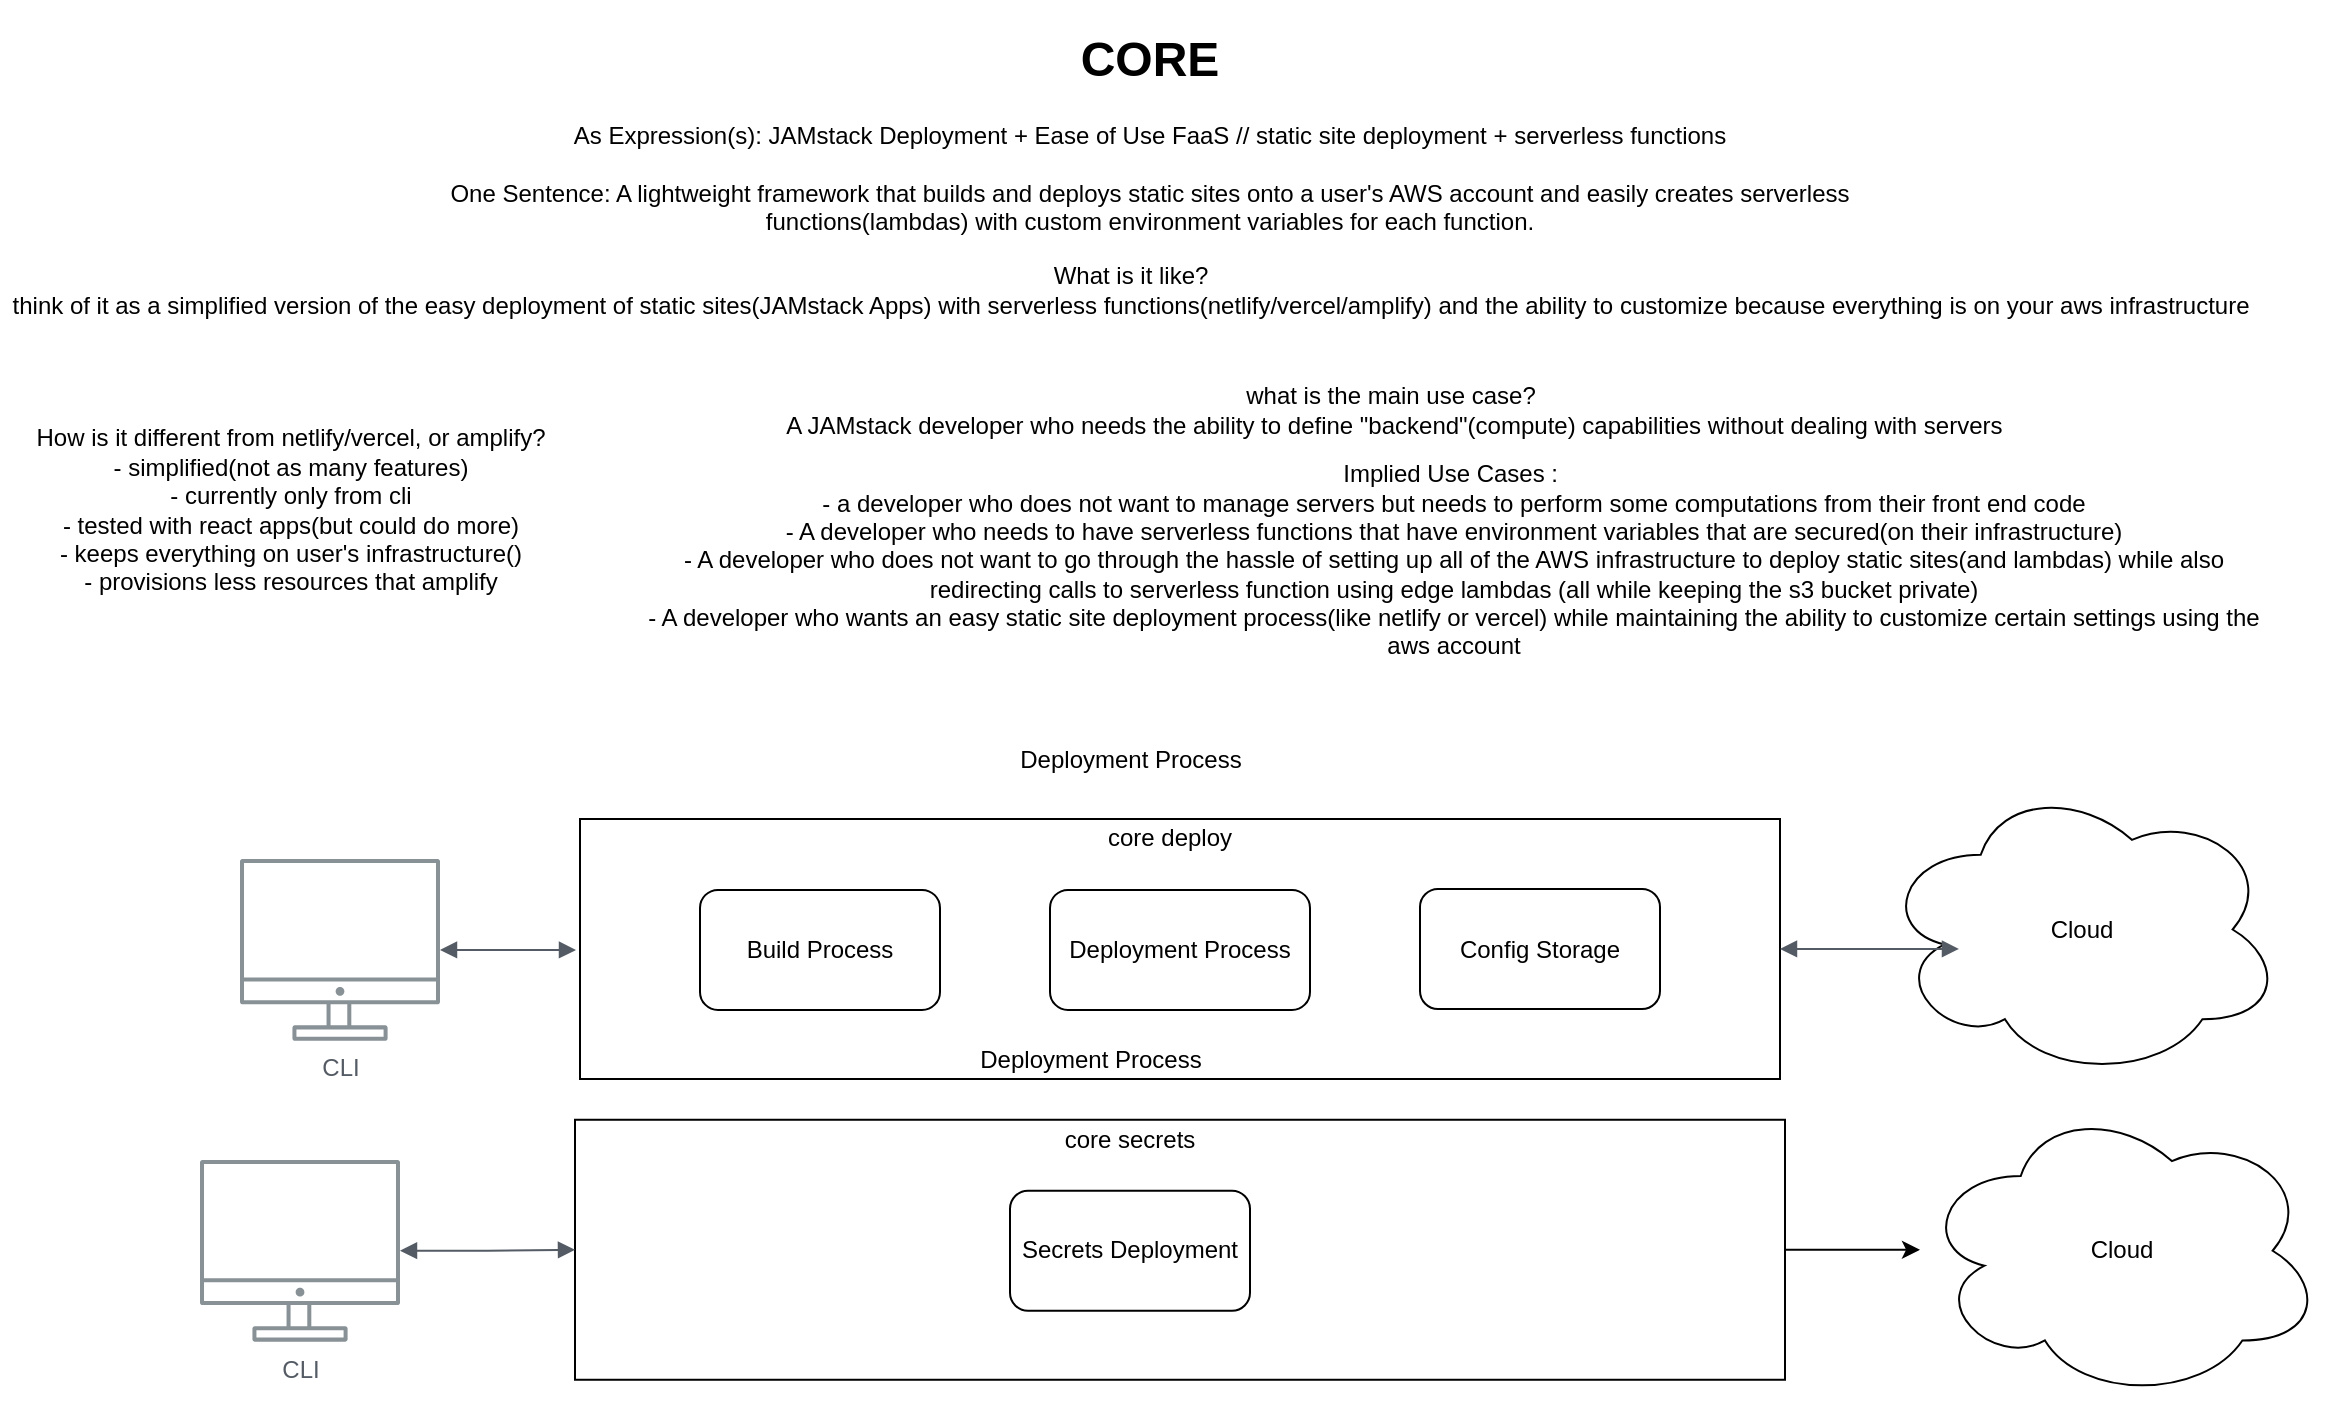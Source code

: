<mxfile version="14.6.6" type="github" pages="3">
  <diagram id="Ht1M8jgEwFfnCIfOTk4-" name="Page-1">
    <mxGraphModel dx="2355" dy="618" grid="1" gridSize="10" guides="1" tooltips="1" connect="1" arrows="1" fold="1" page="1" pageScale="1" pageWidth="1169" pageHeight="827" math="0" shadow="0">
      <root>
        <mxCell id="0" />
        <mxCell id="1" parent="0" />
        <mxCell id="DJ3haOJc1R91Hs69sXxj-11" value="" style="edgeStyle=orthogonalEdgeStyle;rounded=0;orthogonalLoop=1;jettySize=auto;html=1;" edge="1" parent="1" source="DJ3haOJc1R91Hs69sXxj-3" target="DJ3haOJc1R91Hs69sXxj-10">
          <mxGeometry relative="1" as="geometry">
            <Array as="points">
              <mxPoint x="895" y="634" />
              <mxPoint x="895" y="635" />
            </Array>
          </mxGeometry>
        </mxCell>
        <mxCell id="DJ3haOJc1R91Hs69sXxj-3" value="" style="rounded=0;whiteSpace=wrap;html=1;" vertex="1" parent="1">
          <mxGeometry x="257.5" y="569.88" width="605" height="130" as="geometry" />
        </mxCell>
        <mxCell id="UEzPUAAOIrF-is8g5C7q-109" value="CLI&lt;br&gt;" style="outlineConnect=0;gradientColor=none;fontColor=#545B64;strokeColor=none;fillColor=#879196;dashed=0;verticalLabelPosition=bottom;verticalAlign=top;align=center;html=1;fontSize=12;fontStyle=0;aspect=fixed;shape=mxgraph.aws4.illustration_desktop;pointerEvents=1;labelBackgroundColor=#ffffff;" parent="1" vertex="1">
          <mxGeometry x="90" y="439.44" width="100" height="91" as="geometry" />
        </mxCell>
        <mxCell id="eIOd0SFCmoOq624Lqe8P-1" value="Cloud" style="ellipse;shape=cloud;whiteSpace=wrap;html=1;align=center;" vertex="1" parent="1">
          <mxGeometry x="910" y="400" width="201.5" height="149.5" as="geometry" />
        </mxCell>
        <mxCell id="eIOd0SFCmoOq624Lqe8P-2" value="Deployment Process" style="text;html=1;align=center;verticalAlign=middle;resizable=0;points=[];autosize=1;strokeColor=none;" vertex="1" parent="1">
          <mxGeometry x="470" y="380" width="130" height="20" as="geometry" />
        </mxCell>
        <mxCell id="eIOd0SFCmoOq624Lqe8P-3" value="" style="rounded=0;whiteSpace=wrap;html=1;" vertex="1" parent="1">
          <mxGeometry x="260" y="419.5" width="600" height="130" as="geometry" />
        </mxCell>
        <mxCell id="eIOd0SFCmoOq624Lqe8P-4" value="Build Process" style="rounded=1;whiteSpace=wrap;html=1;" vertex="1" parent="1">
          <mxGeometry x="320" y="454.94" width="120" height="60" as="geometry" />
        </mxCell>
        <mxCell id="eIOd0SFCmoOq624Lqe8P-5" value="Deployment Process" style="rounded=1;whiteSpace=wrap;html=1;" vertex="1" parent="1">
          <mxGeometry x="495" y="454.94" width="130" height="60" as="geometry" />
        </mxCell>
        <mxCell id="eIOd0SFCmoOq624Lqe8P-6" value="Config Storage" style="rounded=1;whiteSpace=wrap;html=1;" vertex="1" parent="1">
          <mxGeometry x="680" y="454.5" width="120" height="60" as="geometry" />
        </mxCell>
        <mxCell id="eIOd0SFCmoOq624Lqe8P-7" value="core deploy" style="text;html=1;strokeColor=none;fillColor=none;align=center;verticalAlign=middle;whiteSpace=wrap;rounded=0;" vertex="1" parent="1">
          <mxGeometry x="440" y="419.44" width="230" height="20" as="geometry" />
        </mxCell>
        <mxCell id="eIOd0SFCmoOq624Lqe8P-8" value="" style="edgeStyle=orthogonalEdgeStyle;html=1;endArrow=block;elbow=vertical;startArrow=block;startFill=1;endFill=1;strokeColor=#545B64;rounded=0;" edge="1" parent="1" source="UEzPUAAOIrF-is8g5C7q-109">
          <mxGeometry width="100" relative="1" as="geometry">
            <mxPoint x="540" y="569" as="sourcePoint" />
            <mxPoint x="258" y="485" as="targetPoint" />
          </mxGeometry>
        </mxCell>
        <mxCell id="eIOd0SFCmoOq624Lqe8P-9" value="" style="edgeStyle=orthogonalEdgeStyle;html=1;endArrow=block;elbow=vertical;startArrow=block;startFill=1;endFill=1;strokeColor=#545B64;rounded=0;exitX=1;exitY=0.5;exitDx=0;exitDy=0;entryX=0.196;entryY=0.565;entryDx=0;entryDy=0;entryPerimeter=0;" edge="1" parent="1" source="eIOd0SFCmoOq624Lqe8P-3" target="eIOd0SFCmoOq624Lqe8P-1">
          <mxGeometry width="100" relative="1" as="geometry">
            <mxPoint x="540" y="569" as="sourcePoint" />
            <mxPoint x="640" y="569" as="targetPoint" />
          </mxGeometry>
        </mxCell>
        <mxCell id="eIOd0SFCmoOq624Lqe8P-11" value="Secrets Deployment" style="rounded=1;whiteSpace=wrap;html=1;" vertex="1" parent="1">
          <mxGeometry x="475" y="605.38" width="120" height="60" as="geometry" />
        </mxCell>
        <mxCell id="eIOd0SFCmoOq624Lqe8P-12" value="&lt;h1&gt;CORE&lt;/h1&gt;&lt;p&gt;As Expression(s): JAMstack Deployment + Ease of Use FaaS // static site deployment + serverless functions&lt;br&gt;&lt;br&gt;One Sentence: A lightweight framework that builds and deploys static sites&amp;nbsp;onto a user&#39;s AWS account and easily creates serverless functions(lambdas) with custom environment variables for each function.&lt;/p&gt;" style="text;html=1;strokeColor=none;fillColor=none;spacing=5;spacingTop=-20;whiteSpace=wrap;overflow=hidden;rounded=0;align=center;" vertex="1" parent="1">
          <mxGeometry x="140" y="20" width="810" height="110" as="geometry" />
        </mxCell>
        <mxCell id="eIOd0SFCmoOq624Lqe8P-13" value="Implied Use Cases :&amp;nbsp;&lt;br&gt;- a developer who does not want to manage servers but needs to perform some computations from their front end code&lt;br&gt;- A developer who needs to have serverless functions that have environment variables that are secured(on their infrastructure)&lt;br&gt;- A developer who does not want to go through the hassle of setting up all of the AWS infrastructure to deploy static sites(and lambdas) while also redirecting calls to serverless function using edge lambdas (all while keeping the s3 bucket private)&lt;br&gt;- A developer who wants an easy static site deployment process(like netlify or vercel) while maintaining the ability to customize certain settings using the aws account" style="text;html=1;strokeColor=none;fillColor=none;align=center;verticalAlign=middle;whiteSpace=wrap;rounded=0;" vertex="1" parent="1">
          <mxGeometry x="281.5" y="280" width="830" height="20" as="geometry" />
        </mxCell>
        <mxCell id="eIOd0SFCmoOq624Lqe8P-14" value="What is it like?&lt;br&gt;think of it as a simplified version of the easy deployment of static sites(JAMstack Apps) with serverless functions(netlify/vercel/amplify) and the ability to customize because everything is on your aws infrastructure" style="text;html=1;align=center;verticalAlign=middle;resizable=0;points=[];autosize=1;strokeColor=none;" vertex="1" parent="1">
          <mxGeometry x="-30" y="140" width="1130" height="30" as="geometry" />
        </mxCell>
        <mxCell id="eIOd0SFCmoOq624Lqe8P-15" style="edgeStyle=orthogonalEdgeStyle;rounded=0;orthogonalLoop=1;jettySize=auto;html=1;exitX=0.5;exitY=1;exitDx=0;exitDy=0;" edge="1" parent="1" source="eIOd0SFCmoOq624Lqe8P-13" target="eIOd0SFCmoOq624Lqe8P-13">
          <mxGeometry relative="1" as="geometry" />
        </mxCell>
        <mxCell id="eIOd0SFCmoOq624Lqe8P-16" value="what is the main use case?&lt;br&gt;&amp;nbsp;A JAMstack developer who needs the ability to define &quot;backend&quot;(compute) capabilities without dealing with servers" style="text;html=1;align=center;verticalAlign=middle;resizable=0;points=[];autosize=1;strokeColor=none;" vertex="1" parent="1">
          <mxGeometry x="350" y="200" width="630" height="30" as="geometry" />
        </mxCell>
        <mxCell id="eIOd0SFCmoOq624Lqe8P-17" value="How is it different from netlify/vercel, or amplify?&lt;br&gt;- simplified(not as many features)&lt;br&gt;- currently only from cli&lt;br&gt;- tested with react apps(but could do more)&lt;br&gt;- keeps everything on user&#39;s infrastructure()&lt;br&gt;- provisions less resources that amplify" style="text;html=1;align=center;verticalAlign=middle;resizable=0;points=[];autosize=1;strokeColor=none;" vertex="1" parent="1">
          <mxGeometry x="-20" y="220" width="270" height="90" as="geometry" />
        </mxCell>
        <mxCell id="DJ3haOJc1R91Hs69sXxj-1" value="CLI&lt;br&gt;" style="outlineConnect=0;gradientColor=none;fontColor=#545B64;strokeColor=none;fillColor=#879196;dashed=0;verticalLabelPosition=bottom;verticalAlign=top;align=center;html=1;fontSize=12;fontStyle=0;aspect=fixed;shape=mxgraph.aws4.illustration_desktop;pointerEvents=1;labelBackgroundColor=#ffffff;" vertex="1" parent="1">
          <mxGeometry x="70" y="589.88" width="100" height="91" as="geometry" />
        </mxCell>
        <mxCell id="DJ3haOJc1R91Hs69sXxj-2" value="Deployment Process" style="text;html=1;align=center;verticalAlign=middle;resizable=0;points=[];autosize=1;strokeColor=none;" vertex="1" parent="1">
          <mxGeometry x="450" y="530.44" width="130" height="20" as="geometry" />
        </mxCell>
        <mxCell id="DJ3haOJc1R91Hs69sXxj-7" value="core secrets" style="text;html=1;strokeColor=none;fillColor=none;align=center;verticalAlign=middle;whiteSpace=wrap;rounded=0;" vertex="1" parent="1">
          <mxGeometry x="420" y="569.88" width="230" height="20" as="geometry" />
        </mxCell>
        <mxCell id="DJ3haOJc1R91Hs69sXxj-8" value="" style="edgeStyle=orthogonalEdgeStyle;html=1;endArrow=block;elbow=vertical;startArrow=block;startFill=1;endFill=1;strokeColor=#545B64;rounded=0;entryX=0;entryY=0.5;entryDx=0;entryDy=0;" edge="1" parent="1" source="DJ3haOJc1R91Hs69sXxj-1" target="DJ3haOJc1R91Hs69sXxj-3">
          <mxGeometry width="100" relative="1" as="geometry">
            <mxPoint x="520" y="719.44" as="sourcePoint" />
            <mxPoint x="238" y="635.44" as="targetPoint" />
          </mxGeometry>
        </mxCell>
        <mxCell id="DJ3haOJc1R91Hs69sXxj-10" value="Cloud" style="ellipse;shape=cloud;whiteSpace=wrap;html=1;align=center;" vertex="1" parent="1">
          <mxGeometry x="930" y="560.63" width="201.5" height="149.5" as="geometry" />
        </mxCell>
      </root>
    </mxGraphModel>
  </diagram>
  <diagram id="_DQqV1fVRcEvpH1edNQo" name="Page-2">
    <mxGraphModel dx="1186" dy="618" grid="1" gridSize="10" guides="1" tooltips="1" connect="1" arrows="1" fold="1" page="1" pageScale="1" pageWidth="850" pageHeight="1100" math="0" shadow="0">
      <root>
        <mxCell id="YWqQUSjZRFtSkR_RxzWw-0" />
        <mxCell id="YWqQUSjZRFtSkR_RxzWw-1" parent="YWqQUSjZRFtSkR_RxzWw-0" />
        <mxCell id="YWqQUSjZRFtSkR_RxzWw-2" value="CLI&lt;br&gt;" style="outlineConnect=0;gradientColor=none;fontColor=#545B64;strokeColor=none;fillColor=#879196;dashed=0;verticalLabelPosition=bottom;verticalAlign=top;align=center;html=1;fontSize=12;fontStyle=0;aspect=fixed;shape=mxgraph.aws4.illustration_desktop;pointerEvents=1;labelBackgroundColor=#ffffff;" vertex="1" parent="YWqQUSjZRFtSkR_RxzWw-1">
          <mxGeometry x="280" y="99.44" width="100" height="91" as="geometry" />
        </mxCell>
        <mxCell id="YWqQUSjZRFtSkR_RxzWw-3" value="Deployment Process" style="text;html=1;align=center;verticalAlign=middle;resizable=0;points=[];autosize=1;strokeColor=none;" vertex="1" parent="YWqQUSjZRFtSkR_RxzWw-1">
          <mxGeometry x="660" y="40" width="130" height="20" as="geometry" />
        </mxCell>
        <mxCell id="YWqQUSjZRFtSkR_RxzWw-4" value="" style="rounded=0;whiteSpace=wrap;html=1;" vertex="1" parent="YWqQUSjZRFtSkR_RxzWw-1">
          <mxGeometry x="450" y="79.5" width="600" height="130" as="geometry" />
        </mxCell>
        <mxCell id="YWqQUSjZRFtSkR_RxzWw-5" value="Build Process" style="rounded=1;whiteSpace=wrap;html=1;" vertex="1" parent="YWqQUSjZRFtSkR_RxzWw-1">
          <mxGeometry x="470" y="109" width="120" height="60" as="geometry" />
        </mxCell>
        <mxCell id="YWqQUSjZRFtSkR_RxzWw-6" value="Deployment Process" style="rounded=1;whiteSpace=wrap;html=1;" vertex="1" parent="YWqQUSjZRFtSkR_RxzWw-1">
          <mxGeometry x="610" y="109" width="130" height="60" as="geometry" />
        </mxCell>
        <mxCell id="YWqQUSjZRFtSkR_RxzWw-7" value="Config Storage" style="rounded=1;whiteSpace=wrap;html=1;" vertex="1" parent="YWqQUSjZRFtSkR_RxzWw-1">
          <mxGeometry x="760" y="109" width="120" height="60" as="geometry" />
        </mxCell>
        <mxCell id="YWqQUSjZRFtSkR_RxzWw-8" value="core deploy" style="text;html=1;strokeColor=none;fillColor=none;align=center;verticalAlign=middle;whiteSpace=wrap;rounded=0;" vertex="1" parent="YWqQUSjZRFtSkR_RxzWw-1">
          <mxGeometry x="630" y="79.44" width="230" height="20" as="geometry" />
        </mxCell>
        <mxCell id="YWqQUSjZRFtSkR_RxzWw-9" value="" style="edgeStyle=orthogonalEdgeStyle;html=1;endArrow=block;elbow=vertical;startArrow=block;startFill=1;endFill=1;strokeColor=#545B64;rounded=0;" edge="1" parent="YWqQUSjZRFtSkR_RxzWw-1" source="YWqQUSjZRFtSkR_RxzWw-2">
          <mxGeometry width="100" relative="1" as="geometry">
            <mxPoint x="730" y="229" as="sourcePoint" />
            <mxPoint x="448" y="145" as="targetPoint" />
          </mxGeometry>
        </mxCell>
        <mxCell id="gAit4ke1a6t-_kXfwptP-19" value="" style="edgeStyle=orthogonalEdgeStyle;rounded=0;orthogonalLoop=1;jettySize=auto;html=1;" edge="1" parent="YWqQUSjZRFtSkR_RxzWw-1" target="gAit4ke1a6t-_kXfwptP-0">
          <mxGeometry relative="1" as="geometry">
            <mxPoint x="1050" y="139" as="sourcePoint" />
          </mxGeometry>
        </mxCell>
        <mxCell id="gAit4ke1a6t-_kXfwptP-0" value="Cloud" style="ellipse;shape=cloud;whiteSpace=wrap;html=1;align=center;" vertex="1" parent="YWqQUSjZRFtSkR_RxzWw-1">
          <mxGeometry x="1110" y="64.25" width="201.5" height="149.5" as="geometry" />
        </mxCell>
        <mxCell id="gAit4ke1a6t-_kXfwptP-4" value="Problem Faced: if a deployment fails, how do we remove everything that was created without removing what was already there?" style="text;html=1;align=center;verticalAlign=middle;resizable=0;points=[];autosize=1;strokeColor=none;" vertex="1" parent="YWqQUSjZRFtSkR_RxzWw-1">
          <mxGeometry x="360" y="270" width="690" height="20" as="geometry" />
        </mxCell>
        <mxCell id="gAit4ke1a6t-_kXfwptP-7" value="AWS Lambdas Before deploy" style="text;html=1;align=center;verticalAlign=middle;resizable=0;points=[];autosize=1;strokeColor=none;" vertex="1" parent="YWqQUSjZRFtSkR_RxzWw-1">
          <mxGeometry x="355" y="320" width="170" height="20" as="geometry" />
        </mxCell>
        <mxCell id="gAit4ke1a6t-_kXfwptP-15" value="" style="edgeStyle=orthogonalEdgeStyle;rounded=0;orthogonalLoop=1;jettySize=auto;html=1;" edge="1" parent="YWqQUSjZRFtSkR_RxzWw-1" source="gAit4ke1a6t-_kXfwptP-8" target="gAit4ke1a6t-_kXfwptP-10">
          <mxGeometry relative="1" as="geometry" />
        </mxCell>
        <mxCell id="gAit4ke1a6t-_kXfwptP-8" value="someFunction 1&lt;br&gt;function 2&lt;br&gt;function 3&lt;br&gt;" style="whiteSpace=wrap;html=1;" vertex="1" parent="YWqQUSjZRFtSkR_RxzWw-1">
          <mxGeometry x="610" y="350" width="120" height="60" as="geometry" />
        </mxCell>
        <mxCell id="gAit4ke1a6t-_kXfwptP-9" value="my project" style="text;html=1;align=center;verticalAlign=middle;resizable=0;points=[];autosize=1;strokeColor=none;" vertex="1" parent="YWqQUSjZRFtSkR_RxzWw-1">
          <mxGeometry x="640" y="320" width="70" height="20" as="geometry" />
        </mxCell>
        <mxCell id="gAit4ke1a6t-_kXfwptP-12" value="" style="edgeStyle=orthogonalEdgeStyle;rounded=0;orthogonalLoop=1;jettySize=auto;html=1;" edge="1" parent="YWqQUSjZRFtSkR_RxzWw-1" source="gAit4ke1a6t-_kXfwptP-10" target="gAit4ke1a6t-_kXfwptP-11">
          <mxGeometry relative="1" as="geometry" />
        </mxCell>
        <mxCell id="gAit4ke1a6t-_kXfwptP-13" value="failure when deploying function 3&amp;nbsp;" style="edgeLabel;html=1;align=center;verticalAlign=middle;resizable=0;points=[];" vertex="1" connectable="0" parent="gAit4ke1a6t-_kXfwptP-12">
          <mxGeometry x="-0.2" relative="1" as="geometry">
            <mxPoint as="offset" />
          </mxGeometry>
        </mxCell>
        <mxCell id="gAit4ke1a6t-_kXfwptP-10" value="deployment process" style="shape=process;whiteSpace=wrap;html=1;backgroundOutline=1;" vertex="1" parent="YWqQUSjZRFtSkR_RxzWw-1">
          <mxGeometry x="770" y="350" width="120" height="60" as="geometry" />
        </mxCell>
        <mxCell id="gAit4ke1a6t-_kXfwptP-35" value="" style="edgeStyle=orthogonalEdgeStyle;rounded=0;orthogonalLoop=1;jettySize=auto;html=1;" edge="1" parent="YWqQUSjZRFtSkR_RxzWw-1" source="gAit4ke1a6t-_kXfwptP-11" target="gAit4ke1a6t-_kXfwptP-34">
          <mxGeometry relative="1" as="geometry" />
        </mxCell>
        <mxCell id="gAit4ke1a6t-_kXfwptP-36" value="delete" style="edgeLabel;html=1;align=center;verticalAlign=middle;resizable=0;points=[];" vertex="1" connectable="0" parent="gAit4ke1a6t-_kXfwptP-35">
          <mxGeometry x="-0.412" y="1" relative="1" as="geometry">
            <mxPoint as="offset" />
          </mxGeometry>
        </mxCell>
        <mxCell id="gAit4ke1a6t-_kXfwptP-11" value="function 1&lt;br&gt;someFunction1&lt;br&gt;new function 2&lt;br&gt;old function 3" style="ellipse;shape=cloud;whiteSpace=wrap;html=1;" vertex="1" parent="YWqQUSjZRFtSkR_RxzWw-1">
          <mxGeometry x="1130" y="327.5" width="190.75" height="105" as="geometry" />
        </mxCell>
        <mxCell id="gAit4ke1a6t-_kXfwptP-16" value="AWS Lambdas after Deploy failed" style="text;html=1;align=center;verticalAlign=middle;resizable=0;points=[];autosize=1;strokeColor=none;" vertex="1" parent="YWqQUSjZRFtSkR_RxzWw-1">
          <mxGeometry x="1110" y="280" width="200" height="20" as="geometry" />
        </mxCell>
        <mxCell id="gAit4ke1a6t-_kXfwptP-17" value="Problems: &lt;br&gt;- if we delete, we are deleting potentially critical infrastructure we did not create&amp;nbsp;&lt;br&gt;- unable to retrieve the previous deployment" style="text;html=1;align=center;verticalAlign=middle;resizable=0;points=[];autosize=1;strokeColor=none;" vertex="1" parent="YWqQUSjZRFtSkR_RxzWw-1">
          <mxGeometry x="340" y="425" width="440" height="50" as="geometry" />
        </mxCell>
        <mxCell id="gAit4ke1a6t-_kXfwptP-20" value="&lt;span&gt;function 1&lt;/span&gt;&lt;br&gt;&lt;span&gt;function 2&lt;/span&gt;&lt;br&gt;&lt;span&gt;function 3&lt;/span&gt;" style="ellipse;shape=cloud;whiteSpace=wrap;html=1;" vertex="1" parent="YWqQUSjZRFtSkR_RxzWw-1">
          <mxGeometry x="380" y="340" width="120" height="80" as="geometry" />
        </mxCell>
        <mxCell id="gAit4ke1a6t-_kXfwptP-21" value="Note: function 2 and 3 have the same name as a function already on the aws infrastructure" style="text;html=1;align=center;verticalAlign=middle;resizable=0;points=[];autosize=1;strokeColor=none;" vertex="1" parent="YWqQUSjZRFtSkR_RxzWw-1">
          <mxGeometry x="510" y="300" width="500" height="20" as="geometry" />
        </mxCell>
        <mxCell id="gAit4ke1a6t-_kXfwptP-22" value="Possible solutions: TBD" style="text;html=1;align=center;verticalAlign=middle;resizable=0;points=[];autosize=1;strokeColor=none;" vertex="1" parent="YWqQUSjZRFtSkR_RxzWw-1">
          <mxGeometry x="215" y="490" width="140" height="20" as="geometry" />
        </mxCell>
        <mxCell id="gAit4ke1a6t-_kXfwptP-23" value="How we solved this: versioning" style="text;html=1;align=center;verticalAlign=middle;resizable=0;points=[];autosize=1;strokeColor=none;" vertex="1" parent="YWqQUSjZRFtSkR_RxzWw-1">
          <mxGeometry x="510" y="610" width="180" height="20" as="geometry" />
        </mxCell>
        <mxCell id="gAit4ke1a6t-_kXfwptP-24" value="AWS Lambdas Before deploy&lt;br&gt;user has specific functions" style="text;html=1;align=center;verticalAlign=middle;resizable=0;points=[];autosize=1;strokeColor=none;" vertex="1" parent="YWqQUSjZRFtSkR_RxzWw-1">
          <mxGeometry x="222.5" y="655" width="170" height="30" as="geometry" />
        </mxCell>
        <mxCell id="gAit4ke1a6t-_kXfwptP-25" value="" style="edgeStyle=orthogonalEdgeStyle;rounded=0;orthogonalLoop=1;jettySize=auto;html=1;" edge="1" parent="YWqQUSjZRFtSkR_RxzWw-1" source="gAit4ke1a6t-_kXfwptP-26" target="gAit4ke1a6t-_kXfwptP-30">
          <mxGeometry relative="1" as="geometry" />
        </mxCell>
        <mxCell id="gAit4ke1a6t-_kXfwptP-26" value="someFunction 1&lt;br&gt;function 2&lt;br&gt;function 3&lt;br&gt;" style="whiteSpace=wrap;html=1;" vertex="1" parent="YWqQUSjZRFtSkR_RxzWw-1">
          <mxGeometry x="477.5" y="690" width="120" height="60" as="geometry" />
        </mxCell>
        <mxCell id="gAit4ke1a6t-_kXfwptP-27" value="my project" style="text;html=1;align=center;verticalAlign=middle;resizable=0;points=[];autosize=1;strokeColor=none;" vertex="1" parent="YWqQUSjZRFtSkR_RxzWw-1">
          <mxGeometry x="507.5" y="660" width="70" height="20" as="geometry" />
        </mxCell>
        <mxCell id="gAit4ke1a6t-_kXfwptP-28" value="" style="edgeStyle=orthogonalEdgeStyle;rounded=0;orthogonalLoop=1;jettySize=auto;html=1;entryX=0.079;entryY=0.5;entryDx=0;entryDy=0;entryPerimeter=0;" edge="1" parent="YWqQUSjZRFtSkR_RxzWw-1" source="gAit4ke1a6t-_kXfwptP-30" target="gAit4ke1a6t-_kXfwptP-32">
          <mxGeometry relative="1" as="geometry">
            <mxPoint x="997.5" y="720" as="targetPoint" />
          </mxGeometry>
        </mxCell>
        <mxCell id="gAit4ke1a6t-_kXfwptP-29" value="failure when deploying function 3&amp;nbsp;" style="edgeLabel;html=1;align=center;verticalAlign=middle;resizable=0;points=[];" vertex="1" connectable="0" parent="gAit4ke1a6t-_kXfwptP-28">
          <mxGeometry x="-0.2" relative="1" as="geometry">
            <mxPoint as="offset" />
          </mxGeometry>
        </mxCell>
        <mxCell id="gAit4ke1a6t-_kXfwptP-30" value="deployment process" style="shape=process;whiteSpace=wrap;html=1;backgroundOutline=1;" vertex="1" parent="YWqQUSjZRFtSkR_RxzWw-1">
          <mxGeometry x="637.5" y="690" width="120" height="60" as="geometry" />
        </mxCell>
        <mxCell id="gAit4ke1a6t-_kXfwptP-31" value="&lt;span&gt;function 1&lt;/span&gt;&lt;br&gt;&lt;span&gt;function 2&lt;/span&gt;&lt;br&gt;&lt;span&gt;function 3&lt;/span&gt;" style="ellipse;shape=cloud;whiteSpace=wrap;html=1;" vertex="1" parent="YWqQUSjZRFtSkR_RxzWw-1">
          <mxGeometry x="247.5" y="680" width="120" height="80" as="geometry" />
        </mxCell>
        <mxCell id="gAit4ke1a6t-_kXfwptP-38" value="" style="edgeStyle=orthogonalEdgeStyle;rounded=0;orthogonalLoop=1;jettySize=auto;html=1;" edge="1" parent="YWqQUSjZRFtSkR_RxzWw-1" source="gAit4ke1a6t-_kXfwptP-32" target="gAit4ke1a6t-_kXfwptP-37">
          <mxGeometry relative="1" as="geometry" />
        </mxCell>
        <mxCell id="gAit4ke1a6t-_kXfwptP-32" value="function 1&lt;br&gt;someFunction1 v1&lt;br&gt;function 2&lt;br&gt;function 2 v1&lt;br&gt;old function 3" style="ellipse;shape=cloud;whiteSpace=wrap;html=1;" vertex="1" parent="YWqQUSjZRFtSkR_RxzWw-1">
          <mxGeometry x="995" y="667.5" width="190.75" height="105" as="geometry" />
        </mxCell>
        <mxCell id="gAit4ke1a6t-_kXfwptP-33" value="deleting only deletes the deployed version of this build" style="text;html=1;align=center;verticalAlign=middle;resizable=0;points=[];autosize=1;strokeColor=none;" vertex="1" parent="YWqQUSjZRFtSkR_RxzWw-1">
          <mxGeometry x="695" y="840" width="300" height="20" as="geometry" />
        </mxCell>
        <mxCell id="gAit4ke1a6t-_kXfwptP-34" value="function 1&lt;br&gt;old function 3" style="ellipse;shape=cloud;whiteSpace=wrap;html=1;" vertex="1" parent="YWqQUSjZRFtSkR_RxzWw-1">
          <mxGeometry x="1165.38" y="470" width="120" height="80" as="geometry" />
        </mxCell>
        <mxCell id="gAit4ke1a6t-_kXfwptP-37" value="function 1&lt;br&gt;function 2&lt;br&gt;function 3" style="ellipse;shape=cloud;whiteSpace=wrap;html=1;" vertex="1" parent="YWqQUSjZRFtSkR_RxzWw-1">
          <mxGeometry x="1030.38" y="810" width="120" height="80" as="geometry" />
        </mxCell>
        <mxCell id="re67dTE1wRsbyZqnSVIf-0" value="think about multi tenancy" style="text;html=1;align=center;verticalAlign=middle;resizable=0;points=[];autosize=1;strokeColor=none;" vertex="1" parent="YWqQUSjZRFtSkR_RxzWw-1">
          <mxGeometry x="650" y="530" width="150" height="20" as="geometry" />
        </mxCell>
      </root>
    </mxGraphModel>
  </diagram>
  <diagram id="Sd1p1HcNQbVeMWWmCRMC" name="Page-3">
    <mxGraphModel dx="1186" dy="618" grid="1" gridSize="10" guides="1" tooltips="1" connect="1" arrows="1" fold="1" page="1" pageScale="1" pageWidth="850" pageHeight="1100" math="0" shadow="0">
      <root>
        <mxCell id="jMvkovBuoHrUsS4-bNUf-0" />
        <mxCell id="jMvkovBuoHrUsS4-bNUf-1" parent="jMvkovBuoHrUsS4-bNUf-0" />
        <mxCell id="ijDBPvHtkqdA_Prwevkj-14" value="" style="rounded=1;whiteSpace=wrap;html=1;" vertex="1" parent="jMvkovBuoHrUsS4-bNUf-1">
          <mxGeometry x="310" y="310" width="180" height="130" as="geometry" />
        </mxCell>
        <mxCell id="1zZ-kXXonkYbU6ajhqvE-32" value="" style="rounded=1;whiteSpace=wrap;html=1;" vertex="1" parent="jMvkovBuoHrUsS4-bNUf-1">
          <mxGeometry x="220" y="670" width="260" height="320" as="geometry" />
        </mxCell>
        <mxCell id="ijDBPvHtkqdA_Prwevkj-8" value="" style="rounded=1;whiteSpace=wrap;html=1;" vertex="1" parent="jMvkovBuoHrUsS4-bNUf-1">
          <mxGeometry x="270" y="850" width="180" height="130" as="geometry" />
        </mxCell>
        <mxCell id="1zZ-kXXonkYbU6ajhqvE-0" value="CLI&lt;br&gt;" style="outlineConnect=0;gradientColor=none;fontColor=#545B64;strokeColor=none;fillColor=#879196;dashed=0;verticalLabelPosition=bottom;verticalAlign=top;align=center;html=1;fontSize=12;fontStyle=0;aspect=fixed;shape=mxgraph.aws4.illustration_desktop;pointerEvents=1;labelBackgroundColor=#ffffff;" vertex="1" parent="jMvkovBuoHrUsS4-bNUf-1">
          <mxGeometry x="280" y="99.44" width="100" height="91" as="geometry" />
        </mxCell>
        <mxCell id="1zZ-kXXonkYbU6ajhqvE-1" value="Secret Deployment Process" style="text;html=1;align=center;verticalAlign=middle;resizable=0;points=[];autosize=1;strokeColor=none;" vertex="1" parent="jMvkovBuoHrUsS4-bNUf-1">
          <mxGeometry x="645" y="40" width="160" height="20" as="geometry" />
        </mxCell>
        <mxCell id="1zZ-kXXonkYbU6ajhqvE-2" value="" style="rounded=0;whiteSpace=wrap;html=1;" vertex="1" parent="jMvkovBuoHrUsS4-bNUf-1">
          <mxGeometry x="450" y="79.5" width="600" height="130" as="geometry" />
        </mxCell>
        <mxCell id="1zZ-kXXonkYbU6ajhqvE-6" value="core secrets" style="text;html=1;strokeColor=none;fillColor=none;align=center;verticalAlign=middle;whiteSpace=wrap;rounded=0;" vertex="1" parent="jMvkovBuoHrUsS4-bNUf-1">
          <mxGeometry x="630" y="79.44" width="230" height="20" as="geometry" />
        </mxCell>
        <mxCell id="1zZ-kXXonkYbU6ajhqvE-7" value="" style="edgeStyle=orthogonalEdgeStyle;html=1;endArrow=block;elbow=vertical;startArrow=block;startFill=1;endFill=1;strokeColor=#545B64;rounded=0;" edge="1" parent="jMvkovBuoHrUsS4-bNUf-1" source="1zZ-kXXonkYbU6ajhqvE-0">
          <mxGeometry width="100" relative="1" as="geometry">
            <mxPoint x="730" y="229" as="sourcePoint" />
            <mxPoint x="448" y="145" as="targetPoint" />
          </mxGeometry>
        </mxCell>
        <mxCell id="1zZ-kXXonkYbU6ajhqvE-8" value="" style="edgeStyle=orthogonalEdgeStyle;rounded=0;orthogonalLoop=1;jettySize=auto;html=1;" edge="1" parent="jMvkovBuoHrUsS4-bNUf-1" target="1zZ-kXXonkYbU6ajhqvE-10">
          <mxGeometry relative="1" as="geometry">
            <mxPoint x="1050" y="139" as="sourcePoint" />
          </mxGeometry>
        </mxCell>
        <mxCell id="1zZ-kXXonkYbU6ajhqvE-9" value="Secrets Deployment" style="rounded=1;whiteSpace=wrap;html=1;" vertex="1" parent="jMvkovBuoHrUsS4-bNUf-1">
          <mxGeometry x="690" y="109" width="120" height="60" as="geometry" />
        </mxCell>
        <mxCell id="1zZ-kXXonkYbU6ajhqvE-10" value="Cloud" style="ellipse;shape=cloud;whiteSpace=wrap;html=1;align=center;" vertex="1" parent="jMvkovBuoHrUsS4-bNUf-1">
          <mxGeometry x="1110" y="64.25" width="201.5" height="149.5" as="geometry" />
        </mxCell>
        <mxCell id="1zZ-kXXonkYbU6ajhqvE-11" value="Problem Faced: How do we add environment variables to lambdas(on aws)&lt;br&gt;- lambdas are deployed during the deployment process and each one can have different environment variables&lt;br&gt;" style="text;html=1;align=center;verticalAlign=middle;resizable=0;points=[];autosize=1;strokeColor=none;" vertex="1" parent="jMvkovBuoHrUsS4-bNUf-1">
          <mxGeometry x="470" y="250" width="600" height="30" as="geometry" />
        </mxCell>
        <mxCell id="1zZ-kXXonkYbU6ajhqvE-13" value="function 1&lt;br&gt;env var 1: &quot;hello world&quot;" style="rounded=0;whiteSpace=wrap;html=1;" vertex="1" parent="jMvkovBuoHrUsS4-bNUf-1">
          <mxGeometry x="340" y="350" width="120" height="60" as="geometry" />
        </mxCell>
        <mxCell id="1zZ-kXXonkYbU6ajhqvE-14" value="function 2&lt;br&gt;env var 1: &quot;goodbye world&quot;" style="rounded=0;whiteSpace=wrap;html=1;" vertex="1" parent="jMvkovBuoHrUsS4-bNUf-1">
          <mxGeometry x="340" y="460" width="120" height="60" as="geometry" />
        </mxCell>
        <mxCell id="1zZ-kXXonkYbU6ajhqvE-15" value="deployment runtime&lt;br&gt;what will env var 1 be?" style="shape=process;whiteSpace=wrap;html=1;backgroundOutline=1;" vertex="1" parent="jMvkovBuoHrUsS4-bNUf-1">
          <mxGeometry x="580" y="390" width="280" height="80" as="geometry" />
        </mxCell>
        <mxCell id="1zZ-kXXonkYbU6ajhqvE-16" value="Possible solutions: TBD" style="text;html=1;strokeColor=none;fillColor=none;align=center;verticalAlign=middle;whiteSpace=wrap;rounded=0;" vertex="1" parent="jMvkovBuoHrUsS4-bNUf-1">
          <mxGeometry x="340" y="540" width="160" height="20" as="geometry" />
        </mxCell>
        <mxCell id="1zZ-kXXonkYbU6ajhqvE-17" value="Our solution:&amp;nbsp; create a .env file for each lambda and deploy the secrets after the lambdas are created&amp;nbsp;" style="text;html=1;align=center;verticalAlign=middle;resizable=0;points=[];autosize=1;strokeColor=none;" vertex="1" parent="jMvkovBuoHrUsS4-bNUf-1">
          <mxGeometry x="320" y="610" width="560" height="20" as="geometry" />
        </mxCell>
        <mxCell id="1zZ-kXXonkYbU6ajhqvE-19" value="Aws Lambdas&lt;br&gt;function 1&lt;br&gt;env var 1: &quot;goodbye world&quot;&lt;br&gt;function 2&lt;br&gt;env var 1: &quot;goodbye world&quot;" style="ellipse;shape=cloud;whiteSpace=wrap;html=1;" vertex="1" parent="jMvkovBuoHrUsS4-bNUf-1">
          <mxGeometry x="1000" y="340" width="251" height="160" as="geometry" />
        </mxCell>
        <mxCell id="1zZ-kXXonkYbU6ajhqvE-20" value="Problems:&lt;br&gt;stripe secrets could be sent to the wrong app&lt;br&gt;developer could have buggy code&lt;br&gt;microservices are using wrong values as inputs&lt;br&gt;" style="text;html=1;align=center;verticalAlign=middle;resizable=0;points=[];autosize=1;strokeColor=none;" vertex="1" parent="jMvkovBuoHrUsS4-bNUf-1">
          <mxGeometry x="1010" y="580" width="270" height="60" as="geometry" />
        </mxCell>
        <mxCell id="1zZ-kXXonkYbU6ajhqvE-22" value="Secret Deployment" style="text;html=1;align=center;verticalAlign=middle;resizable=0;points=[];autosize=1;strokeColor=none;" vertex="1" parent="jMvkovBuoHrUsS4-bNUf-1">
          <mxGeometry x="690" y="650" width="120" height="20" as="geometry" />
        </mxCell>
        <mxCell id="1zZ-kXXonkYbU6ajhqvE-23" value="" style="rounded=0;whiteSpace=wrap;html=1;" vertex="1" parent="jMvkovBuoHrUsS4-bNUf-1">
          <mxGeometry x="590" y="770.06" width="487.5" height="130" as="geometry" />
        </mxCell>
        <mxCell id="1zZ-kXXonkYbU6ajhqvE-27" value="core secrets" style="text;html=1;strokeColor=none;fillColor=none;align=center;verticalAlign=middle;whiteSpace=wrap;rounded=0;" vertex="1" parent="jMvkovBuoHrUsS4-bNUf-1">
          <mxGeometry x="657.5" y="770" width="230" height="20" as="geometry" />
        </mxCell>
        <mxCell id="1zZ-kXXonkYbU6ajhqvE-29" value="" style="edgeStyle=orthogonalEdgeStyle;rounded=0;orthogonalLoop=1;jettySize=auto;html=1;" edge="1" parent="jMvkovBuoHrUsS4-bNUf-1" target="1zZ-kXXonkYbU6ajhqvE-31">
          <mxGeometry relative="1" as="geometry">
            <mxPoint x="1077.5" y="829.56" as="sourcePoint" />
            <mxPoint x="1152.5" y="829.61" as="targetPoint" />
            <Array as="points">
              <mxPoint x="1078" y="825" />
            </Array>
          </mxGeometry>
        </mxCell>
        <mxCell id="1zZ-kXXonkYbU6ajhqvE-30" value="Secrets Deployment" style="rounded=1;whiteSpace=wrap;html=1;" vertex="1" parent="jMvkovBuoHrUsS4-bNUf-1">
          <mxGeometry x="712.5" y="680" width="120" height="60" as="geometry" />
        </mxCell>
        <mxCell id="1zZ-kXXonkYbU6ajhqvE-31" value="Cloud&lt;br&gt;function 1 &amp;amp; 2&lt;br&gt;var 1: &quot;hello world&quot;&lt;br&gt;path2/otherFunction&lt;br&gt;var 1: &quot;goodbye world&quot;" style="ellipse;shape=cloud;whiteSpace=wrap;html=1;align=center;" vertex="1" parent="jMvkovBuoHrUsS4-bNUf-1">
          <mxGeometry x="1174" y="750.56" width="201.5" height="149.5" as="geometry" />
        </mxCell>
        <mxCell id="1zZ-kXXonkYbU6ajhqvE-33" value="given the deployed function arns" style="text;html=1;align=center;verticalAlign=middle;resizable=0;points=[];autosize=1;strokeColor=none;" vertex="1" parent="jMvkovBuoHrUsS4-bNUf-1">
          <mxGeometry x="860" y="700" width="190" height="20" as="geometry" />
        </mxCell>
        <mxCell id="1zZ-kXXonkYbU6ajhqvE-34" value="single .env /folder" style="rounded=1;whiteSpace=wrap;html=1;" vertex="1" parent="jMvkovBuoHrUsS4-bNUf-1">
          <mxGeometry x="660" y="800" width="120" height="60" as="geometry" />
        </mxCell>
        <mxCell id="1zZ-kXXonkYbU6ajhqvE-35" value="deploy env variable to lambda" style="rounded=1;whiteSpace=wrap;html=1;" vertex="1" parent="jMvkovBuoHrUsS4-bNUf-1">
          <mxGeometry x="895" y="805.06" width="120" height="60" as="geometry" />
        </mxCell>
        <mxCell id="1zZ-kXXonkYbU6ajhqvE-38" value="" style="endArrow=classic;startArrow=classic;html=1;exitX=0.5;exitY=0;exitDx=0;exitDy=0;entryX=0.5;entryY=1;entryDx=0;entryDy=0;" edge="1" parent="jMvkovBuoHrUsS4-bNUf-1" source="1zZ-kXXonkYbU6ajhqvE-27" target="1zZ-kXXonkYbU6ajhqvE-30">
          <mxGeometry width="50" height="50" relative="1" as="geometry">
            <mxPoint x="820" y="660" as="sourcePoint" />
            <mxPoint x="870" y="610" as="targetPoint" />
          </mxGeometry>
        </mxCell>
        <mxCell id="1zZ-kXXonkYbU6ajhqvE-39" value="" style="edgeStyle=orthogonalEdgeStyle;html=1;endArrow=block;elbow=vertical;startArrow=block;startFill=1;endFill=1;strokeColor=#545B64;rounded=0;entryX=0.16;entryY=0.55;entryDx=0;entryDy=0;entryPerimeter=0;" edge="1" parent="jMvkovBuoHrUsS4-bNUf-1" source="1zZ-kXXonkYbU6ajhqvE-15" target="1zZ-kXXonkYbU6ajhqvE-19">
          <mxGeometry width="100" relative="1" as="geometry">
            <mxPoint x="790" y="320" as="sourcePoint" />
            <mxPoint x="890" y="320" as="targetPoint" />
            <Array as="points">
              <mxPoint x="880" y="428" />
              <mxPoint x="880" y="428" />
            </Array>
          </mxGeometry>
        </mxCell>
        <mxCell id="ijDBPvHtkqdA_Prwevkj-6" value="example outcome" style="edgeLabel;html=1;align=center;verticalAlign=middle;resizable=0;points=[];" vertex="1" connectable="0" parent="1zZ-kXXonkYbU6ajhqvE-39">
          <mxGeometry x="-0.19" relative="1" as="geometry">
            <mxPoint as="offset" />
          </mxGeometry>
        </mxCell>
        <mxCell id="1zZ-kXXonkYbU6ajhqvE-40" value="" style="endArrow=classic;startArrow=classic;html=1;exitX=1;exitY=0.5;exitDx=0;exitDy=0;entryX=0;entryY=0.25;entryDx=0;entryDy=0;" edge="1" parent="jMvkovBuoHrUsS4-bNUf-1" source="1zZ-kXXonkYbU6ajhqvE-13" target="1zZ-kXXonkYbU6ajhqvE-15">
          <mxGeometry width="50" height="50" relative="1" as="geometry">
            <mxPoint x="820" y="340" as="sourcePoint" />
            <mxPoint x="870" y="290" as="targetPoint" />
          </mxGeometry>
        </mxCell>
        <mxCell id="1zZ-kXXonkYbU6ajhqvE-41" value="" style="endArrow=classic;startArrow=classic;html=1;exitX=1;exitY=0.633;exitDx=0;exitDy=0;exitPerimeter=0;entryX=0;entryY=0.5;entryDx=0;entryDy=0;" edge="1" parent="jMvkovBuoHrUsS4-bNUf-1" source="1zZ-kXXonkYbU6ajhqvE-14" target="1zZ-kXXonkYbU6ajhqvE-15">
          <mxGeometry width="50" height="50" relative="1" as="geometry">
            <mxPoint x="820" y="340" as="sourcePoint" />
            <mxPoint x="870" y="290" as="targetPoint" />
          </mxGeometry>
        </mxCell>
        <mxCell id="ijDBPvHtkqdA_Prwevkj-0" value="function 1&lt;br&gt;var 1: &quot;hello world&quot;" style="rounded=0;whiteSpace=wrap;html=1;" vertex="1" parent="jMvkovBuoHrUsS4-bNUf-1">
          <mxGeometry x="290" y="710.06" width="120" height="60" as="geometry" />
        </mxCell>
        <mxCell id="ijDBPvHtkqdA_Prwevkj-1" value="otherFunction&lt;br&gt;var 1: &quot;goodbye world&quot;" style="rounded=0;whiteSpace=wrap;html=1;" vertex="1" parent="jMvkovBuoHrUsS4-bNUf-1">
          <mxGeometry x="300" y="885" width="120" height="60" as="geometry" />
        </mxCell>
        <mxCell id="ijDBPvHtkqdA_Prwevkj-2" value="" style="endArrow=classic;startArrow=classic;html=1;exitX=1;exitY=0.633;exitDx=0;exitDy=0;entryX=0;entryY=0.5;entryDx=0;entryDy=0;exitPerimeter=0;" edge="1" parent="jMvkovBuoHrUsS4-bNUf-1" source="ijDBPvHtkqdA_Prwevkj-0" target="1zZ-kXXonkYbU6ajhqvE-23">
          <mxGeometry width="50" height="50" relative="1" as="geometry">
            <mxPoint x="470" y="390" as="sourcePoint" />
            <mxPoint x="590" y="420" as="targetPoint" />
            <Array as="points" />
          </mxGeometry>
        </mxCell>
        <mxCell id="ijDBPvHtkqdA_Prwevkj-4" value="" style="endArrow=classic;startArrow=classic;html=1;exitX=1;exitY=0.5;exitDx=0;exitDy=0;entryX=0;entryY=0.5;entryDx=0;entryDy=0;" edge="1" parent="jMvkovBuoHrUsS4-bNUf-1" source="ijDBPvHtkqdA_Prwevkj-1" target="1zZ-kXXonkYbU6ajhqvE-23">
          <mxGeometry width="50" height="50" relative="1" as="geometry">
            <mxPoint x="420" y="807.98" as="sourcePoint" />
            <mxPoint x="487.5" y="845.06" as="targetPoint" />
            <Array as="points" />
          </mxGeometry>
        </mxCell>
        <mxCell id="ijDBPvHtkqdA_Prwevkj-11" value="functions Dir" style="text;html=1;align=center;verticalAlign=middle;resizable=0;points=[];autosize=1;strokeColor=none;" vertex="1" parent="jMvkovBuoHrUsS4-bNUf-1">
          <mxGeometry x="300" y="690" width="80" height="20" as="geometry" />
        </mxCell>
        <mxCell id="ijDBPvHtkqdA_Prwevkj-12" value="path2/" style="text;html=1;align=center;verticalAlign=middle;resizable=0;points=[];autosize=1;strokeColor=none;" vertex="1" parent="jMvkovBuoHrUsS4-bNUf-1">
          <mxGeometry x="325" y="860" width="50" height="20" as="geometry" />
        </mxCell>
        <mxCell id="ijDBPvHtkqdA_Prwevkj-15" value="function 2&lt;br&gt;var 1: &quot;hello world&quot;" style="rounded=0;whiteSpace=wrap;html=1;" vertex="1" parent="jMvkovBuoHrUsS4-bNUf-1">
          <mxGeometry x="290" y="780" width="120" height="60" as="geometry" />
        </mxCell>
        <mxCell id="ijDBPvHtkqdA_Prwevkj-16" value="" style="endArrow=classic;startArrow=classic;html=1;exitX=1;exitY=0.25;exitDx=0;exitDy=0;entryX=0;entryY=0.5;entryDx=0;entryDy=0;" edge="1" parent="jMvkovBuoHrUsS4-bNUf-1" source="ijDBPvHtkqdA_Prwevkj-15" target="1zZ-kXXonkYbU6ajhqvE-23">
          <mxGeometry width="50" height="50" relative="1" as="geometry">
            <mxPoint x="420" y="758.04" as="sourcePoint" />
            <mxPoint x="600" y="845.06" as="targetPoint" />
            <Array as="points" />
          </mxGeometry>
        </mxCell>
      </root>
    </mxGraphModel>
  </diagram>
</mxfile>
